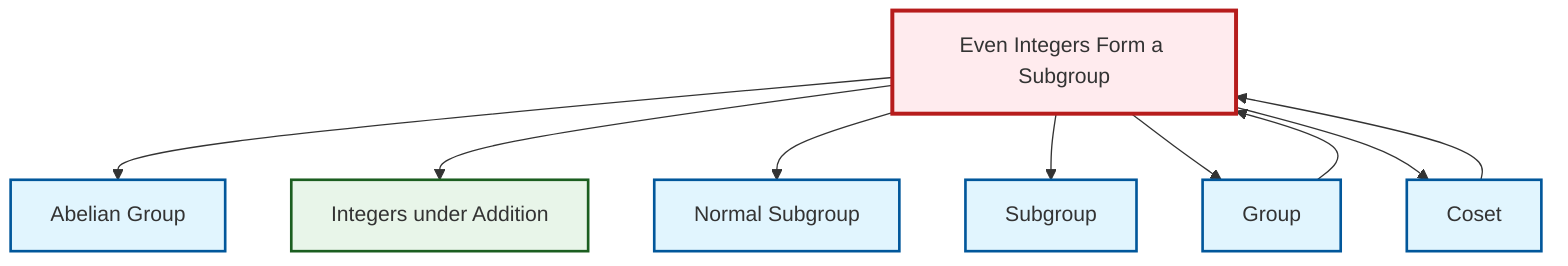 graph TD
    classDef definition fill:#e1f5fe,stroke:#01579b,stroke-width:2px
    classDef theorem fill:#f3e5f5,stroke:#4a148c,stroke-width:2px
    classDef axiom fill:#fff3e0,stroke:#e65100,stroke-width:2px
    classDef example fill:#e8f5e9,stroke:#1b5e20,stroke-width:2px
    classDef current fill:#ffebee,stroke:#b71c1c,stroke-width:3px
    ex-even-integers-subgroup["Even Integers Form a Subgroup"]:::example
    ex-integers-addition["Integers under Addition"]:::example
    def-coset["Coset"]:::definition
    def-group["Group"]:::definition
    def-normal-subgroup["Normal Subgroup"]:::definition
    def-subgroup["Subgroup"]:::definition
    def-abelian-group["Abelian Group"]:::definition
    ex-even-integers-subgroup --> def-abelian-group
    ex-even-integers-subgroup --> ex-integers-addition
    def-group --> ex-even-integers-subgroup
    ex-even-integers-subgroup --> def-normal-subgroup
    ex-even-integers-subgroup --> def-subgroup
    ex-even-integers-subgroup --> def-group
    def-coset --> ex-even-integers-subgroup
    ex-even-integers-subgroup --> def-coset
    class ex-even-integers-subgroup current